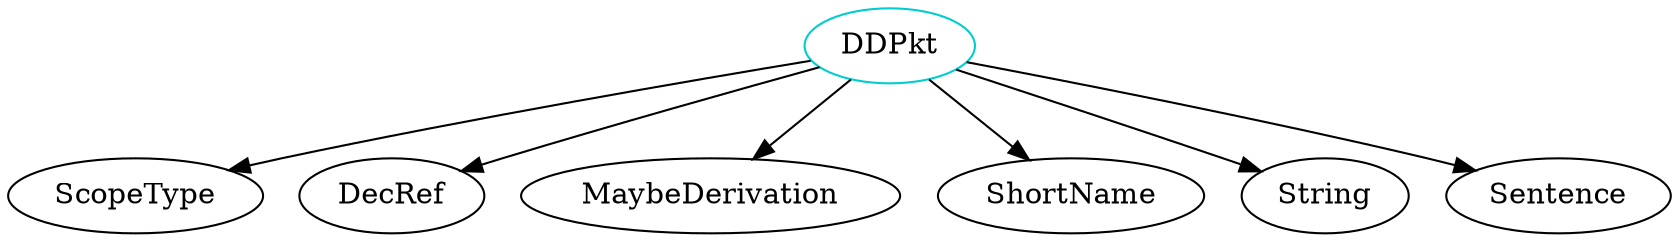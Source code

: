 digraph ddpkt{
DDPkt	[shape=oval, color=cyan3, label="DDPkt"];
DDPkt -> ScopeType;
DDPkt -> DecRef;
DDPkt -> MaybeDerivation;
DDPkt -> ShortName;
DDPkt -> String;
DDPkt -> Sentence;
}
